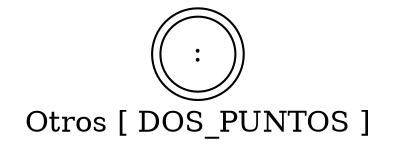 digraph grafico {
rankdir=LR;
label="Otros [ DOS_PUNTOS ]";
node0 [label=":"];
node0 [shape=doublecircle];
}
